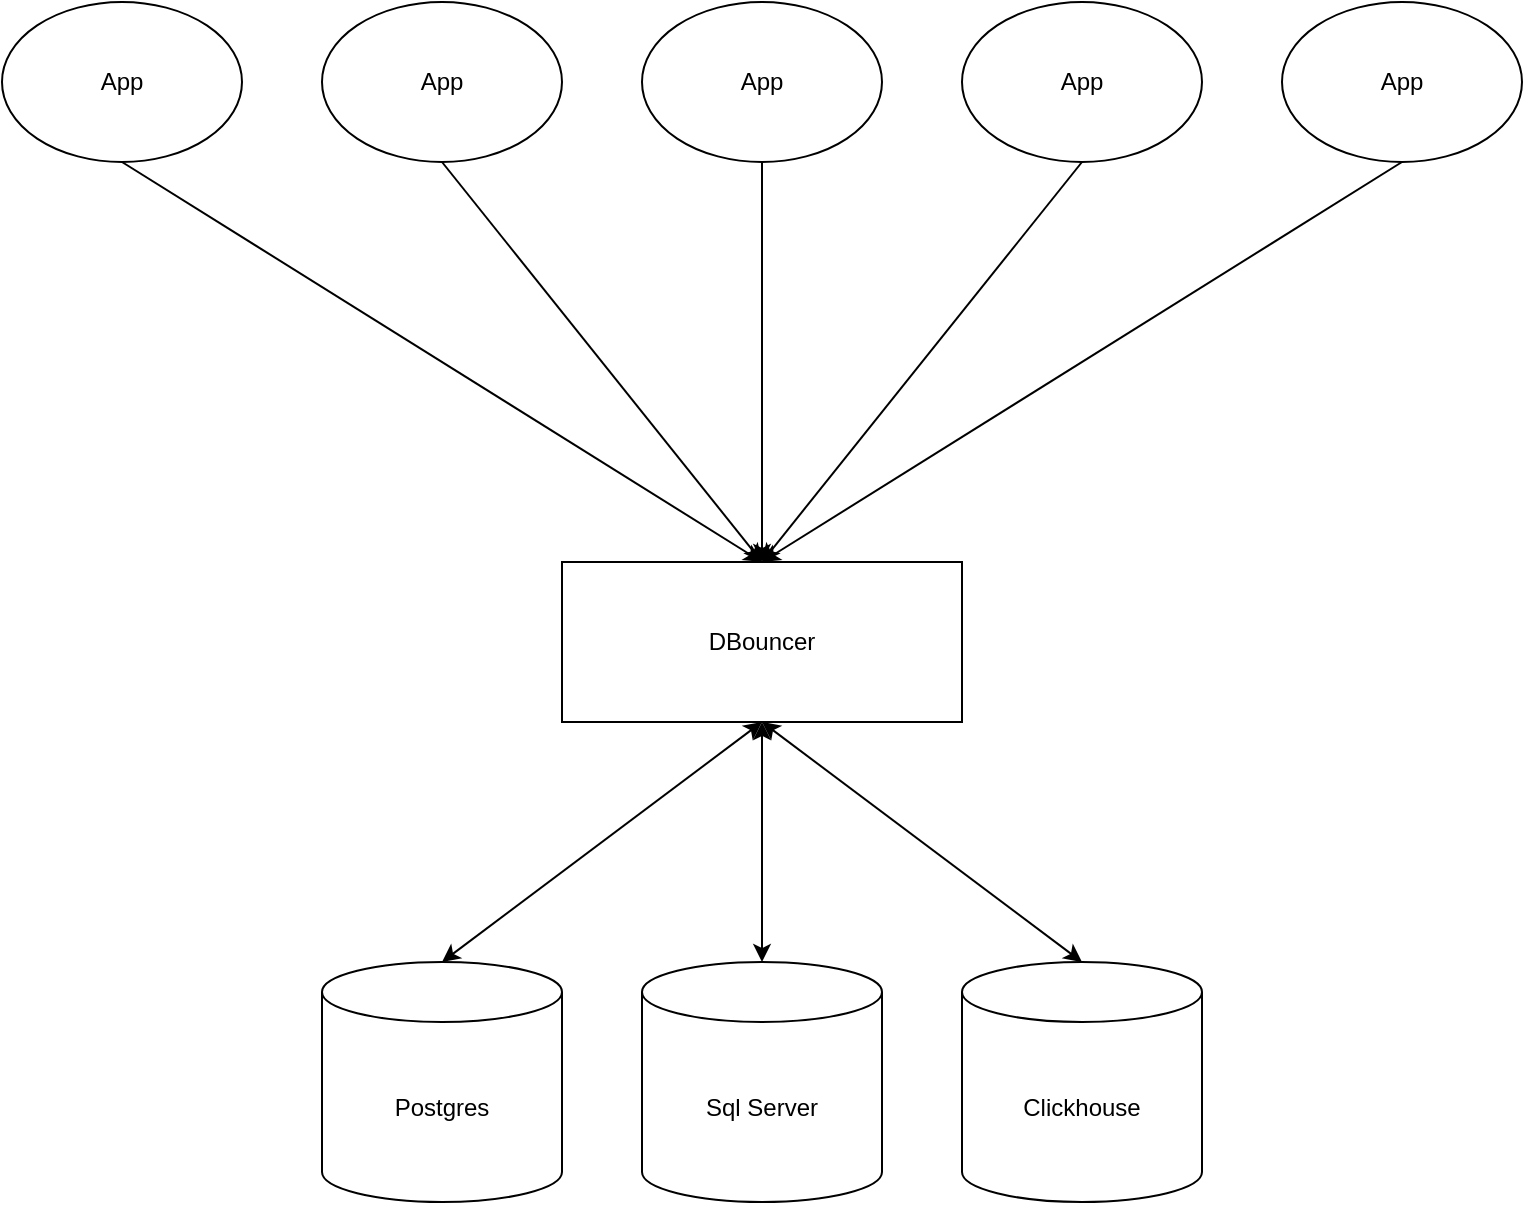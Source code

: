<mxfile version="22.0.3" type="device">
  <diagram name="Page-1" id="1y0Kc24_fhFhyE_euyDR">
    <mxGraphModel dx="2074" dy="1197" grid="1" gridSize="10" guides="1" tooltips="1" connect="1" arrows="1" fold="1" page="0" pageScale="1" pageWidth="850" pageHeight="1100" math="0" shadow="0">
      <root>
        <mxCell id="0" />
        <mxCell id="1" parent="0" />
        <mxCell id="EsEXOPKWyRQqS-JBvyRF-1" value="DBouncer" style="rounded=0;whiteSpace=wrap;html=1;" vertex="1" parent="1">
          <mxGeometry x="560" y="280" width="200" height="80" as="geometry" />
        </mxCell>
        <mxCell id="EsEXOPKWyRQqS-JBvyRF-2" value="" style="ellipse;whiteSpace=wrap;html=1;" vertex="1" parent="1">
          <mxGeometry x="280" width="120" height="80" as="geometry" />
        </mxCell>
        <mxCell id="EsEXOPKWyRQqS-JBvyRF-3" value="" style="ellipse;whiteSpace=wrap;html=1;" vertex="1" parent="1">
          <mxGeometry x="440" width="120" height="80" as="geometry" />
        </mxCell>
        <mxCell id="EsEXOPKWyRQqS-JBvyRF-4" value="" style="ellipse;whiteSpace=wrap;html=1;" vertex="1" parent="1">
          <mxGeometry x="600" width="120" height="80" as="geometry" />
        </mxCell>
        <mxCell id="EsEXOPKWyRQqS-JBvyRF-5" value="" style="ellipse;whiteSpace=wrap;html=1;" vertex="1" parent="1">
          <mxGeometry x="760" width="120" height="80" as="geometry" />
        </mxCell>
        <mxCell id="EsEXOPKWyRQqS-JBvyRF-6" value="" style="ellipse;whiteSpace=wrap;html=1;" vertex="1" parent="1">
          <mxGeometry x="920" width="120" height="80" as="geometry" />
        </mxCell>
        <mxCell id="EsEXOPKWyRQqS-JBvyRF-7" value="App" style="text;html=1;strokeColor=none;fillColor=none;align=center;verticalAlign=middle;whiteSpace=wrap;rounded=0;" vertex="1" parent="1">
          <mxGeometry x="310" y="25" width="60" height="30" as="geometry" />
        </mxCell>
        <mxCell id="EsEXOPKWyRQqS-JBvyRF-8" value="Postgres" style="shape=cylinder3;whiteSpace=wrap;html=1;boundedLbl=1;backgroundOutline=1;size=15;" vertex="1" parent="1">
          <mxGeometry x="440" y="480" width="120" height="120" as="geometry" />
        </mxCell>
        <mxCell id="EsEXOPKWyRQqS-JBvyRF-9" value="Sql Server" style="shape=cylinder3;whiteSpace=wrap;html=1;boundedLbl=1;backgroundOutline=1;size=15;" vertex="1" parent="1">
          <mxGeometry x="600" y="480" width="120" height="120" as="geometry" />
        </mxCell>
        <mxCell id="EsEXOPKWyRQqS-JBvyRF-10" value="Clickhouse" style="shape=cylinder3;whiteSpace=wrap;html=1;boundedLbl=1;backgroundOutline=1;size=15;" vertex="1" parent="1">
          <mxGeometry x="760" y="480" width="120" height="120" as="geometry" />
        </mxCell>
        <mxCell id="EsEXOPKWyRQqS-JBvyRF-11" value="" style="endArrow=classic;html=1;rounded=0;exitX=0.5;exitY=1;exitDx=0;exitDy=0;entryX=0.5;entryY=0;entryDx=0;entryDy=0;" edge="1" parent="1" source="EsEXOPKWyRQqS-JBvyRF-2" target="EsEXOPKWyRQqS-JBvyRF-1">
          <mxGeometry width="50" height="50" relative="1" as="geometry">
            <mxPoint x="880" y="280" as="sourcePoint" />
            <mxPoint x="930" y="230" as="targetPoint" />
          </mxGeometry>
        </mxCell>
        <mxCell id="EsEXOPKWyRQqS-JBvyRF-12" value="" style="endArrow=classic;html=1;rounded=0;exitX=0.5;exitY=1;exitDx=0;exitDy=0;entryX=0.5;entryY=0;entryDx=0;entryDy=0;" edge="1" parent="1" source="EsEXOPKWyRQqS-JBvyRF-3" target="EsEXOPKWyRQqS-JBvyRF-1">
          <mxGeometry width="50" height="50" relative="1" as="geometry">
            <mxPoint x="350" y="90" as="sourcePoint" />
            <mxPoint x="670" y="290" as="targetPoint" />
          </mxGeometry>
        </mxCell>
        <mxCell id="EsEXOPKWyRQqS-JBvyRF-13" value="" style="endArrow=classic;html=1;rounded=0;exitX=0.5;exitY=1;exitDx=0;exitDy=0;entryX=0.5;entryY=0;entryDx=0;entryDy=0;" edge="1" parent="1" source="EsEXOPKWyRQqS-JBvyRF-4" target="EsEXOPKWyRQqS-JBvyRF-1">
          <mxGeometry width="50" height="50" relative="1" as="geometry">
            <mxPoint x="510" y="90" as="sourcePoint" />
            <mxPoint x="670" y="290" as="targetPoint" />
          </mxGeometry>
        </mxCell>
        <mxCell id="EsEXOPKWyRQqS-JBvyRF-14" value="" style="endArrow=classic;html=1;rounded=0;exitX=0.5;exitY=1;exitDx=0;exitDy=0;entryX=0.5;entryY=0;entryDx=0;entryDy=0;" edge="1" parent="1" source="EsEXOPKWyRQqS-JBvyRF-5" target="EsEXOPKWyRQqS-JBvyRF-1">
          <mxGeometry width="50" height="50" relative="1" as="geometry">
            <mxPoint x="670" y="90" as="sourcePoint" />
            <mxPoint x="670" y="290" as="targetPoint" />
          </mxGeometry>
        </mxCell>
        <mxCell id="EsEXOPKWyRQqS-JBvyRF-15" value="" style="endArrow=classic;html=1;rounded=0;exitX=0.5;exitY=1;exitDx=0;exitDy=0;entryX=0.5;entryY=0;entryDx=0;entryDy=0;" edge="1" parent="1" source="EsEXOPKWyRQqS-JBvyRF-6" target="EsEXOPKWyRQqS-JBvyRF-1">
          <mxGeometry width="50" height="50" relative="1" as="geometry">
            <mxPoint x="830" y="90" as="sourcePoint" />
            <mxPoint x="670" y="290" as="targetPoint" />
          </mxGeometry>
        </mxCell>
        <mxCell id="EsEXOPKWyRQqS-JBvyRF-16" value="" style="endArrow=classic;startArrow=classic;html=1;rounded=0;exitX=0.5;exitY=0;exitDx=0;exitDy=0;exitPerimeter=0;entryX=0.5;entryY=1;entryDx=0;entryDy=0;" edge="1" parent="1" source="EsEXOPKWyRQqS-JBvyRF-8" target="EsEXOPKWyRQqS-JBvyRF-1">
          <mxGeometry width="50" height="50" relative="1" as="geometry">
            <mxPoint x="880" y="280" as="sourcePoint" />
            <mxPoint x="930" y="230" as="targetPoint" />
          </mxGeometry>
        </mxCell>
        <mxCell id="EsEXOPKWyRQqS-JBvyRF-17" value="" style="endArrow=classic;startArrow=classic;html=1;rounded=0;exitX=0.5;exitY=0;exitDx=0;exitDy=0;exitPerimeter=0;entryX=0.5;entryY=1;entryDx=0;entryDy=0;" edge="1" parent="1" source="EsEXOPKWyRQqS-JBvyRF-9" target="EsEXOPKWyRQqS-JBvyRF-1">
          <mxGeometry width="50" height="50" relative="1" as="geometry">
            <mxPoint x="510" y="490" as="sourcePoint" />
            <mxPoint x="670" y="370" as="targetPoint" />
          </mxGeometry>
        </mxCell>
        <mxCell id="EsEXOPKWyRQqS-JBvyRF-18" value="" style="endArrow=classic;startArrow=classic;html=1;rounded=0;exitX=0.5;exitY=0;exitDx=0;exitDy=0;exitPerimeter=0;entryX=0.5;entryY=1;entryDx=0;entryDy=0;" edge="1" parent="1" source="EsEXOPKWyRQqS-JBvyRF-10" target="EsEXOPKWyRQqS-JBvyRF-1">
          <mxGeometry width="50" height="50" relative="1" as="geometry">
            <mxPoint x="670" y="490" as="sourcePoint" />
            <mxPoint x="670" y="370" as="targetPoint" />
          </mxGeometry>
        </mxCell>
        <mxCell id="EsEXOPKWyRQqS-JBvyRF-19" value="App" style="text;html=1;strokeColor=none;fillColor=none;align=center;verticalAlign=middle;whiteSpace=wrap;rounded=0;" vertex="1" parent="1">
          <mxGeometry x="470" y="25" width="60" height="30" as="geometry" />
        </mxCell>
        <mxCell id="EsEXOPKWyRQqS-JBvyRF-20" value="App" style="text;html=1;strokeColor=none;fillColor=none;align=center;verticalAlign=middle;whiteSpace=wrap;rounded=0;" vertex="1" parent="1">
          <mxGeometry x="630" y="25" width="60" height="30" as="geometry" />
        </mxCell>
        <mxCell id="EsEXOPKWyRQqS-JBvyRF-21" value="App" style="text;html=1;strokeColor=none;fillColor=none;align=center;verticalAlign=middle;whiteSpace=wrap;rounded=0;" vertex="1" parent="1">
          <mxGeometry x="790" y="25" width="60" height="30" as="geometry" />
        </mxCell>
        <mxCell id="EsEXOPKWyRQqS-JBvyRF-22" value="App" style="text;html=1;strokeColor=none;fillColor=none;align=center;verticalAlign=middle;whiteSpace=wrap;rounded=0;" vertex="1" parent="1">
          <mxGeometry x="950" y="25" width="60" height="30" as="geometry" />
        </mxCell>
      </root>
    </mxGraphModel>
  </diagram>
</mxfile>
